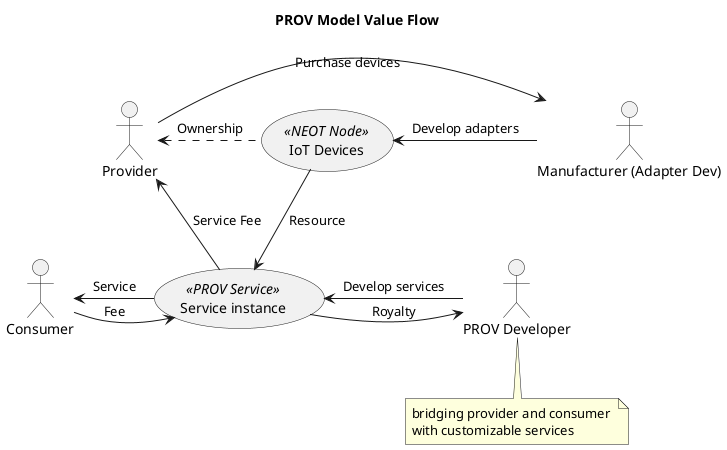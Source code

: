 @startuml

title PROV Model Value Flow
top to bottom direction
actor TermOwner as "Provider"
actor AdaDev as "Manufacturer (Adapter Dev)"
actor SerDev as "PROV Developer"
note bottom
bridging provider and consumer 
with customizable services
end note

actor User as "Consumer"

usecase NEOT as "IoT Devices" <<NEOT Node>>
usecase Service as "Service instance" << PROV Service>>

AdaDev -l-> NEOT: Develop adapters
TermOwner -> AdaDev: Purchase devices
SerDev -> Service: Develop services

Service -right-> SerDev: Royalty
NEOT -down-> Service: Resource
NEOT -left..> TermOwner: Ownership
Service -up-> TermOwner: Service Fee
Service -left-> User: Service
User -> Service: Fee


@enduml